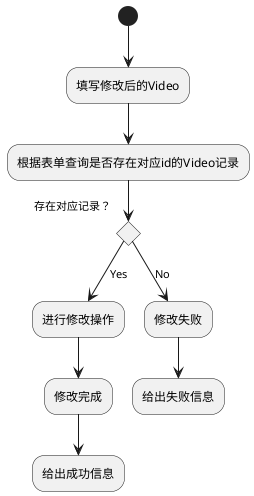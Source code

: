 @startuml
(*)  --> "填写修改后的Video"
--> "根据表单查询是否存在对应id的Video记录"
If "存在对应记录？" then
--> [Yes] "进行修改操作"
--> "修改完成"
--> "给出成功信息"
else
--> [No]"修改失败"
--> "给出失败信息"
Endif
@enduml
